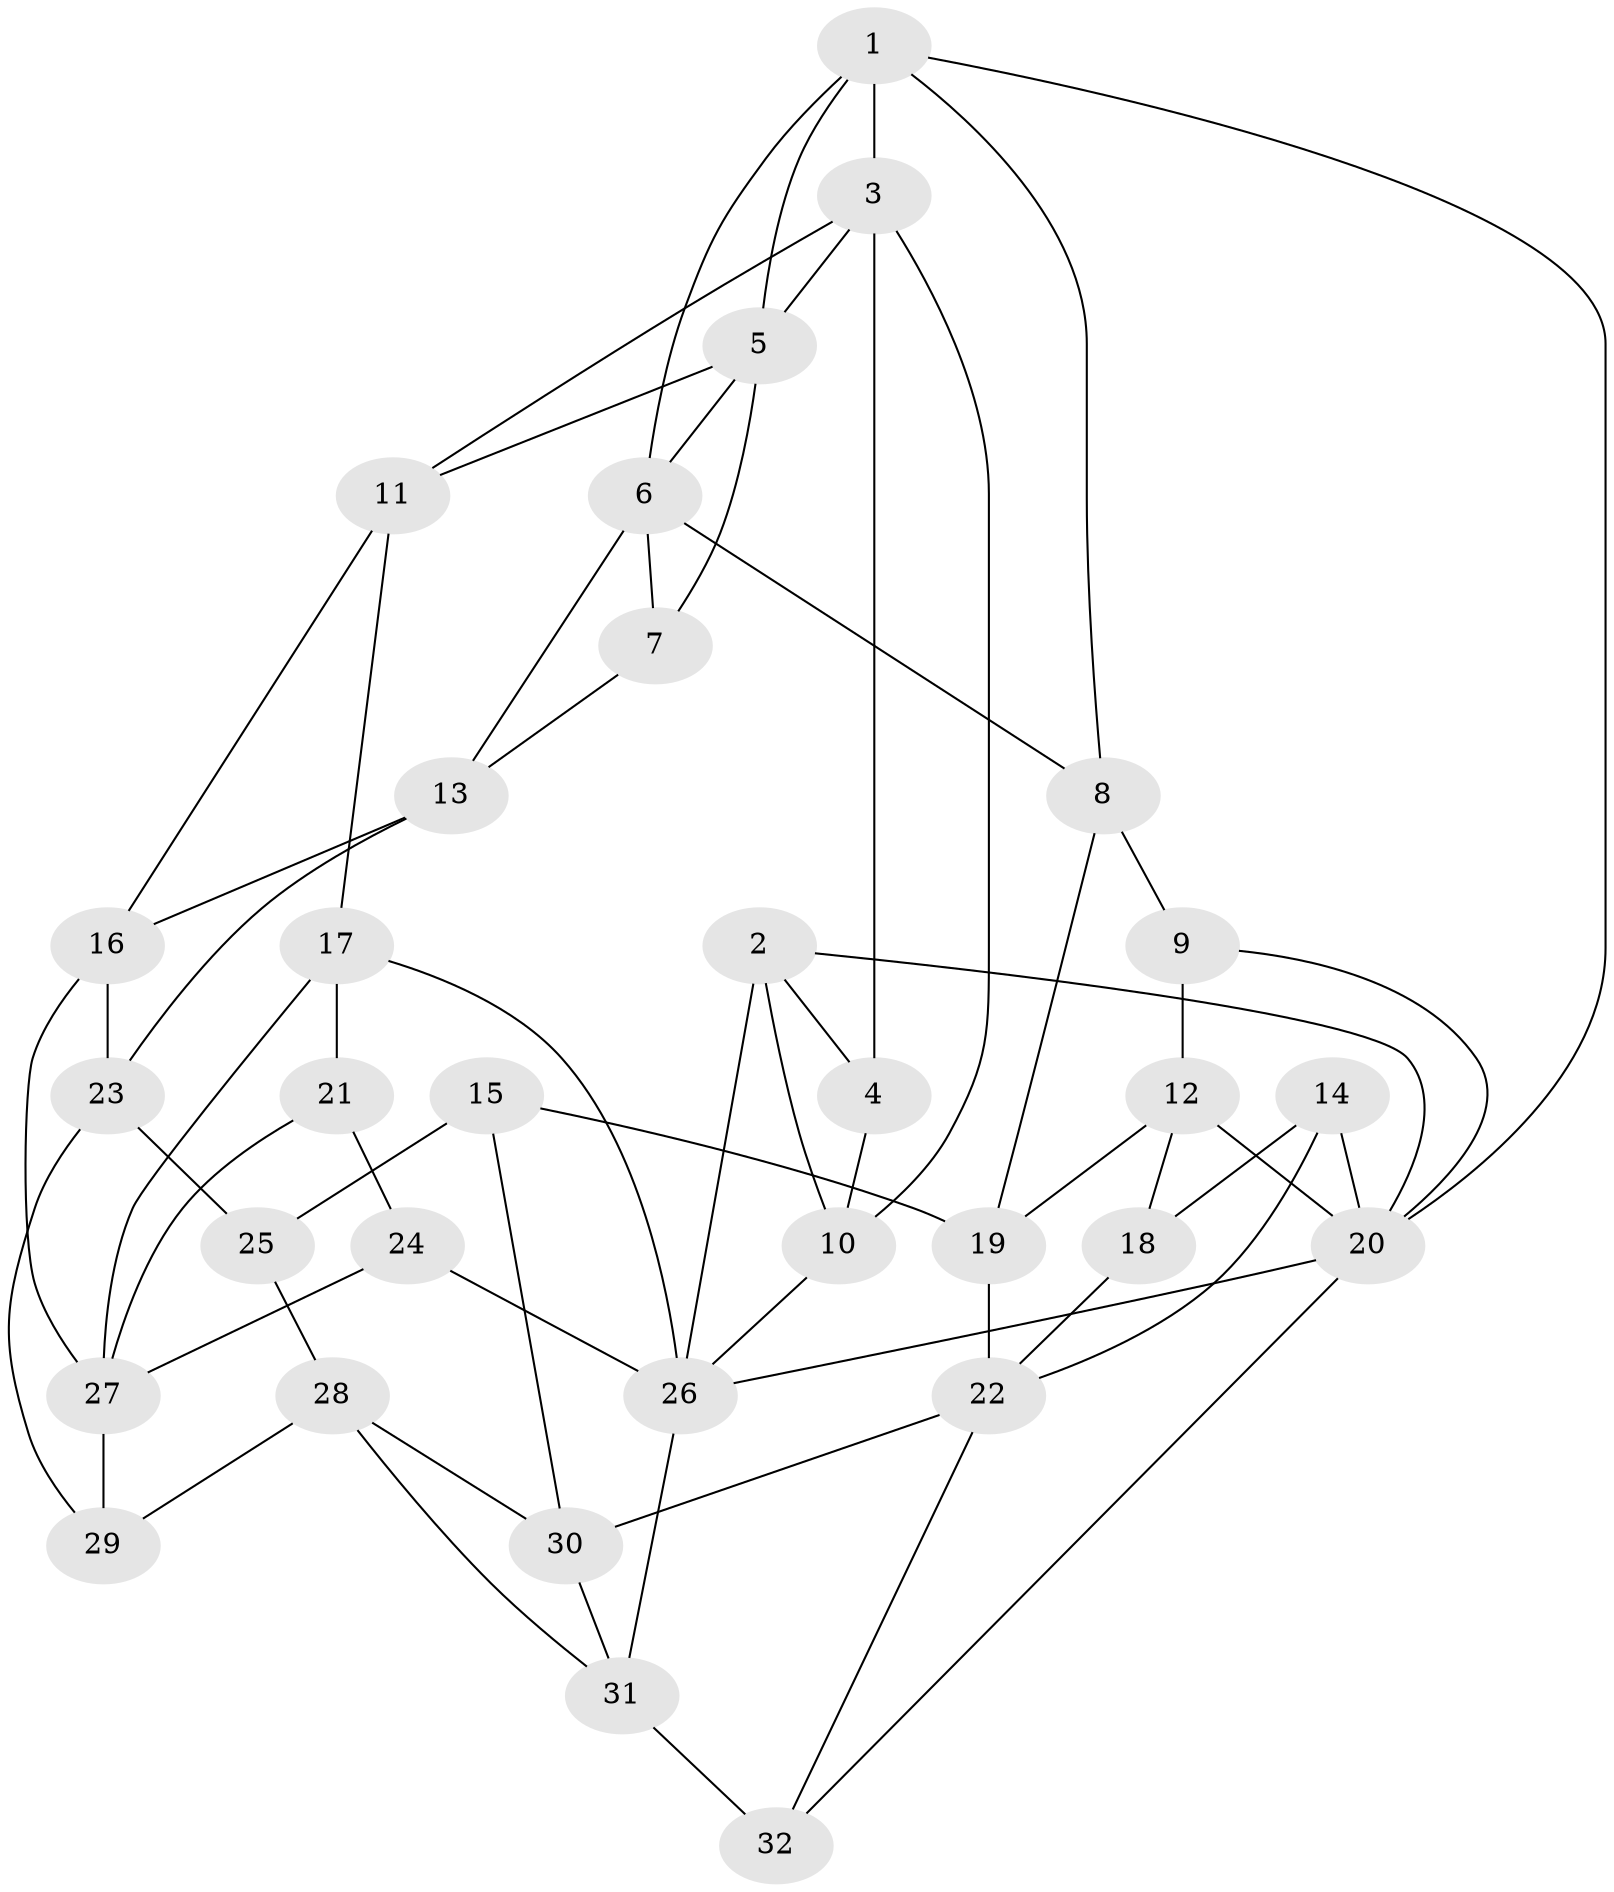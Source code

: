 // original degree distribution, {3: 0.0380952380952381, 4: 0.22857142857142856, 6: 0.23809523809523808, 5: 0.49523809523809526}
// Generated by graph-tools (version 1.1) at 2025/38/03/04/25 23:38:33]
// undirected, 32 vertices, 64 edges
graph export_dot {
  node [color=gray90,style=filled];
  1;
  2;
  3;
  4;
  5;
  6;
  7;
  8;
  9;
  10;
  11;
  12;
  13;
  14;
  15;
  16;
  17;
  18;
  19;
  20;
  21;
  22;
  23;
  24;
  25;
  26;
  27;
  28;
  29;
  30;
  31;
  32;
  1 -- 3 [weight=1.0];
  1 -- 5 [weight=1.0];
  1 -- 6 [weight=1.0];
  1 -- 8 [weight=1.0];
  1 -- 20 [weight=1.0];
  2 -- 4 [weight=1.0];
  2 -- 10 [weight=1.0];
  2 -- 20 [weight=1.0];
  2 -- 26 [weight=2.0];
  3 -- 4 [weight=1.0];
  3 -- 5 [weight=1.0];
  3 -- 10 [weight=1.0];
  3 -- 11 [weight=1.0];
  4 -- 10 [weight=2.0];
  5 -- 6 [weight=1.0];
  5 -- 7 [weight=2.0];
  5 -- 11 [weight=1.0];
  6 -- 7 [weight=1.0];
  6 -- 8 [weight=1.0];
  6 -- 13 [weight=1.0];
  7 -- 13 [weight=1.0];
  8 -- 9 [weight=2.0];
  8 -- 19 [weight=1.0];
  9 -- 12 [weight=1.0];
  9 -- 20 [weight=1.0];
  10 -- 26 [weight=1.0];
  11 -- 16 [weight=1.0];
  11 -- 17 [weight=1.0];
  12 -- 18 [weight=1.0];
  12 -- 19 [weight=1.0];
  12 -- 20 [weight=1.0];
  13 -- 16 [weight=2.0];
  13 -- 23 [weight=1.0];
  14 -- 18 [weight=1.0];
  14 -- 20 [weight=2.0];
  14 -- 22 [weight=1.0];
  15 -- 19 [weight=2.0];
  15 -- 25 [weight=1.0];
  15 -- 30 [weight=1.0];
  16 -- 23 [weight=2.0];
  16 -- 27 [weight=1.0];
  17 -- 21 [weight=2.0];
  17 -- 26 [weight=1.0];
  17 -- 27 [weight=1.0];
  18 -- 22 [weight=1.0];
  19 -- 22 [weight=1.0];
  20 -- 26 [weight=1.0];
  20 -- 32 [weight=1.0];
  21 -- 24 [weight=1.0];
  21 -- 27 [weight=1.0];
  22 -- 30 [weight=1.0];
  22 -- 32 [weight=1.0];
  23 -- 25 [weight=2.0];
  23 -- 29 [weight=1.0];
  24 -- 26 [weight=1.0];
  24 -- 27 [weight=1.0];
  25 -- 28 [weight=1.0];
  26 -- 31 [weight=1.0];
  27 -- 29 [weight=2.0];
  28 -- 29 [weight=1.0];
  28 -- 30 [weight=1.0];
  28 -- 31 [weight=1.0];
  30 -- 31 [weight=2.0];
  31 -- 32 [weight=2.0];
}
